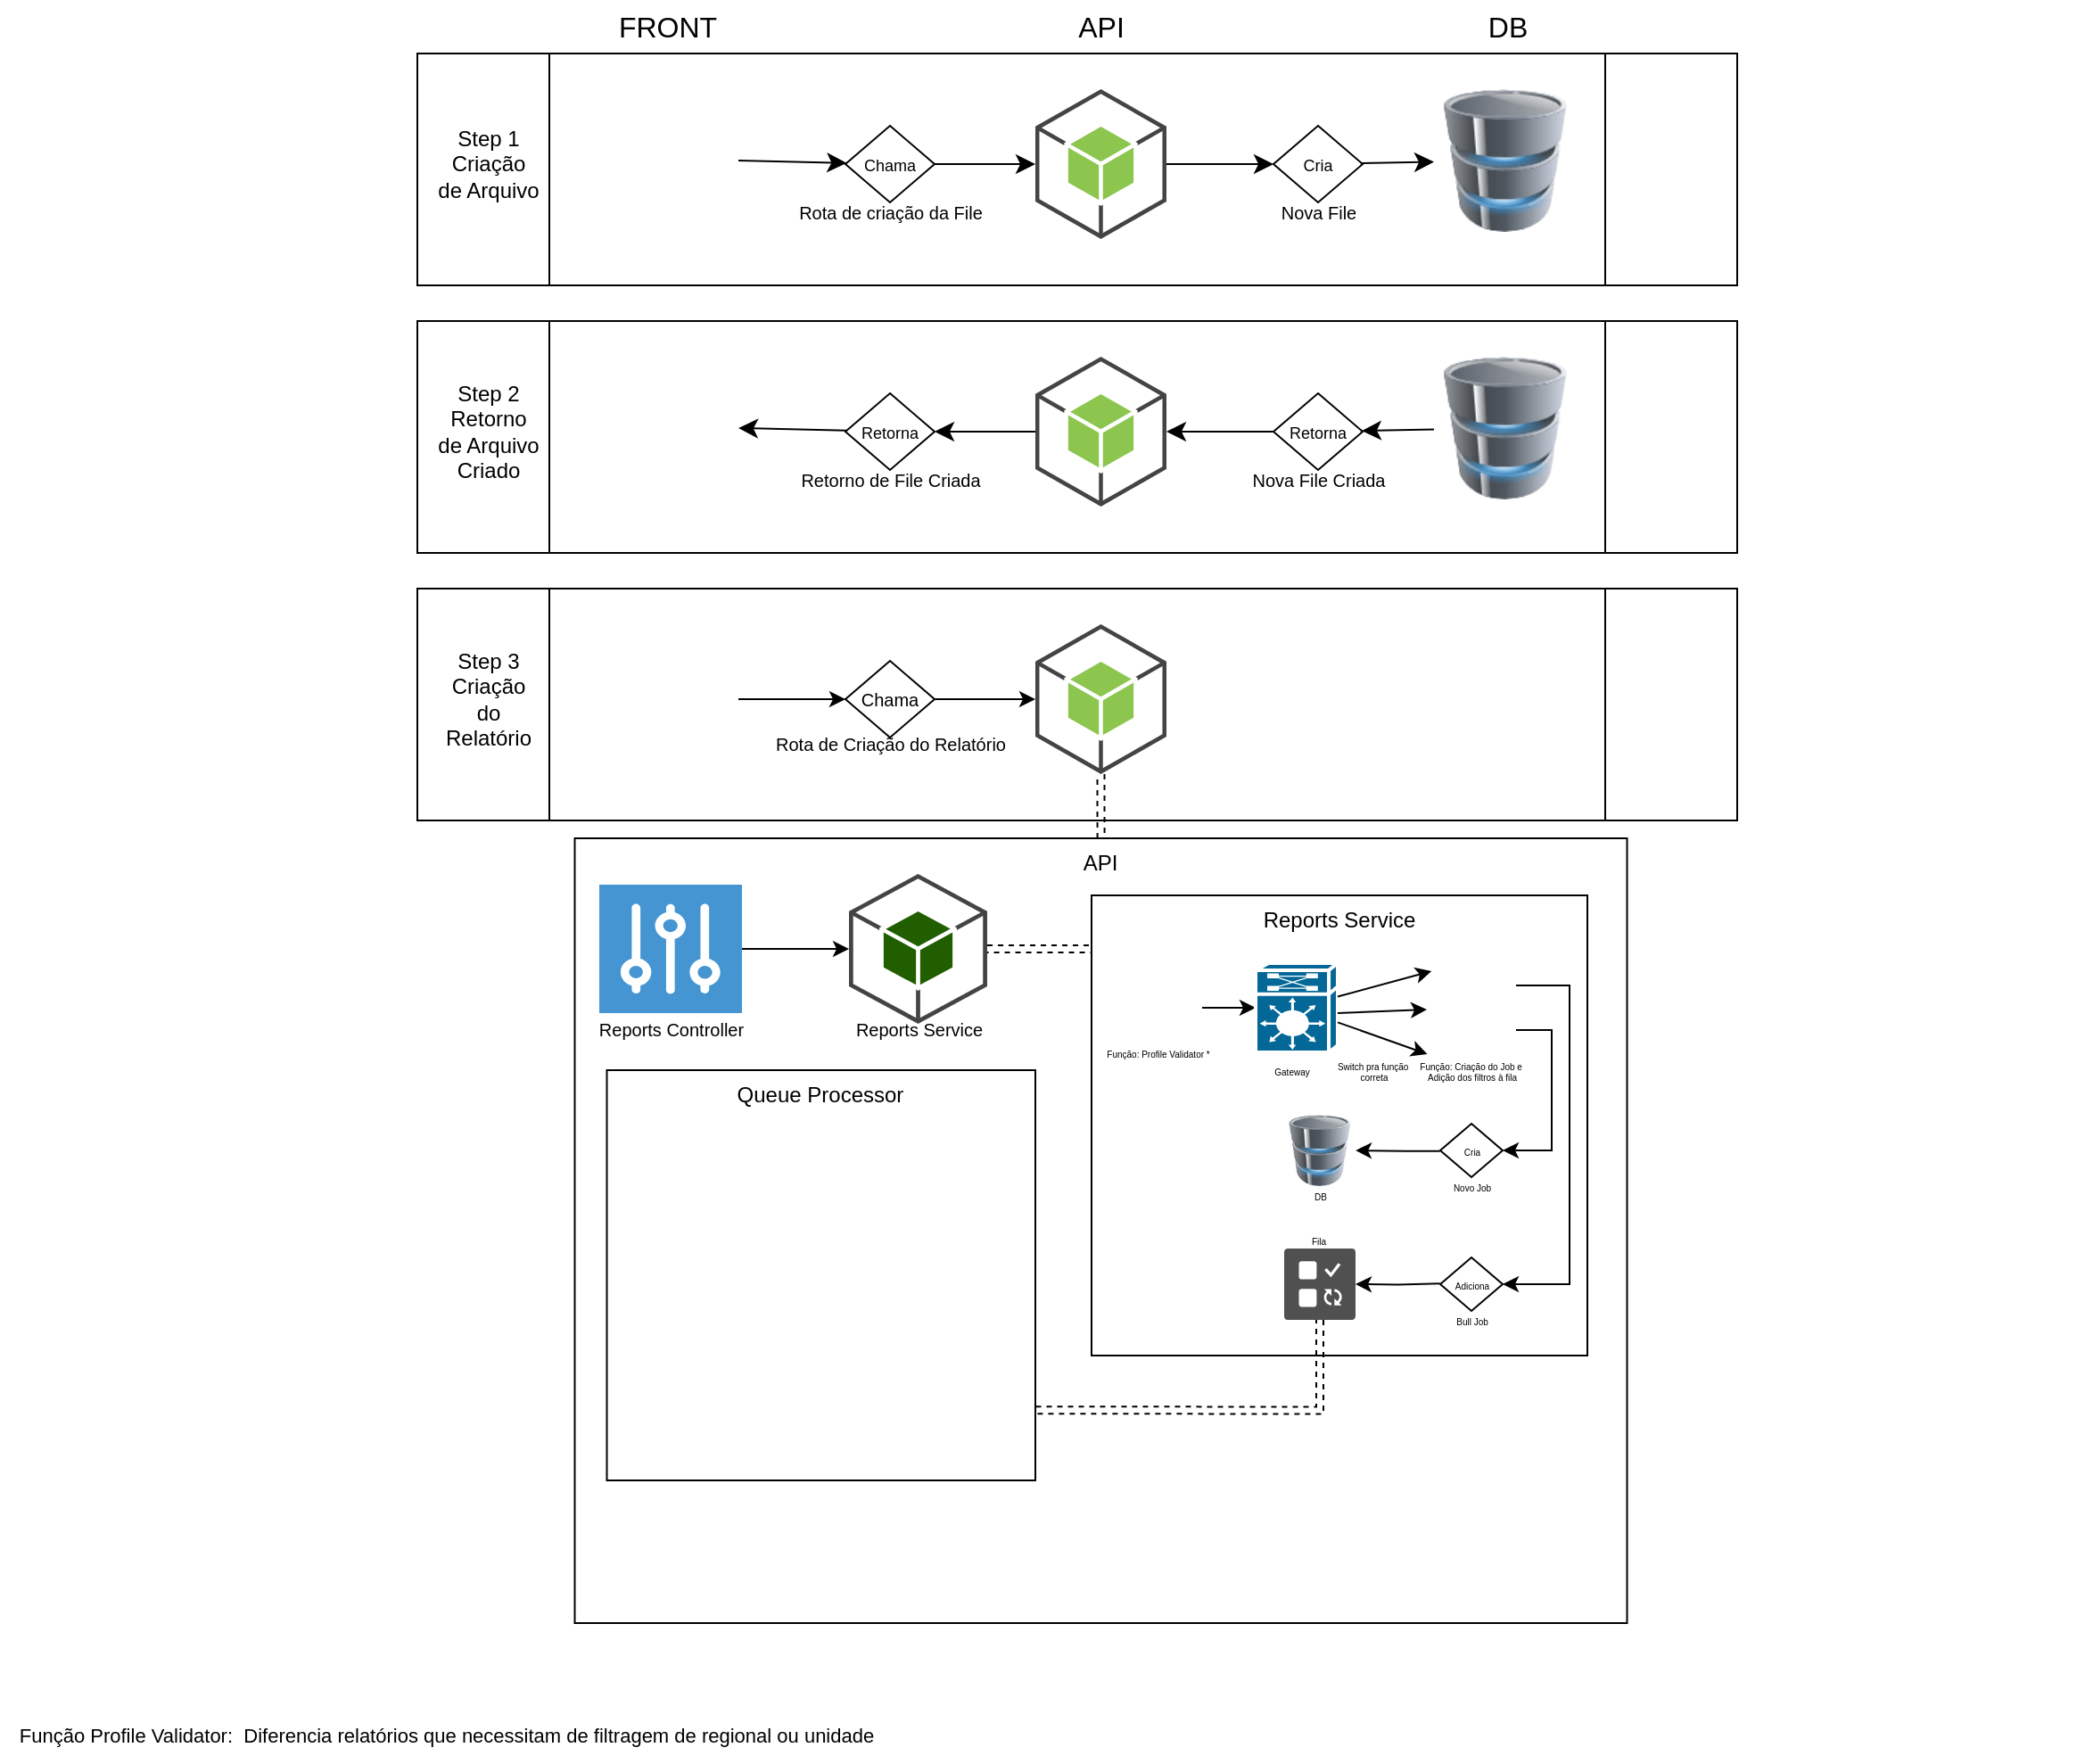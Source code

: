 <mxfile version="26.0.9">
  <diagram name="Página-1" id="n4OFaeBnygVxMkQYUXV0">
    <mxGraphModel dx="2220" dy="832" grid="1" gridSize="10" guides="1" tooltips="1" connect="1" arrows="1" fold="1" page="1" pageScale="1" pageWidth="827" pageHeight="1169" math="0" shadow="0">
      <root>
        <mxCell id="0" />
        <mxCell id="1" parent="0" />
        <mxCell id="Qy-dIYsuxtAFqcVRUnPR-9" value="API" style="whiteSpace=wrap;html=1;verticalAlign=top;dashed=0;" vertex="1" parent="1">
          <mxGeometry x="112.25" y="530" width="590" height="440" as="geometry" />
        </mxCell>
        <mxCell id="D8em1-1iNaTo4UQDTakm-21" value="" style="shape=process;whiteSpace=wrap;html=1;backgroundOutline=1;verticalAlign=top;" parent="1" vertex="1">
          <mxGeometry x="24" y="90" width="740" height="130" as="geometry" />
        </mxCell>
        <mxCell id="Qy-dIYsuxtAFqcVRUnPR-13" value="" style="edgeStyle=orthogonalEdgeStyle;rounded=0;orthogonalLoop=1;jettySize=auto;html=1;" edge="1" parent="1" source="B4rKv_sbWv2PB6B9xnxA-3" target="Qy-dIYsuxtAFqcVRUnPR-12">
          <mxGeometry relative="1" as="geometry" />
        </mxCell>
        <mxCell id="B4rKv_sbWv2PB6B9xnxA-3" value="" style="pointerEvents=1;shadow=0;dashed=0;html=1;strokeColor=none;fillColor=#4495D1;labelPosition=center;verticalLabelPosition=bottom;verticalAlign=top;align=center;outlineConnect=0;shape=mxgraph.veeam.controller;" parent="1" vertex="1">
          <mxGeometry x="126" y="556" width="80" height="72" as="geometry" />
        </mxCell>
        <mxCell id="B4rKv_sbWv2PB6B9xnxA-4" value="" style="image;html=1;image=img/lib/clip_art/computers/Database_128x128.png" parent="1" vertex="1">
          <mxGeometry x="594" y="110" width="80" height="80" as="geometry" />
        </mxCell>
        <mxCell id="B4rKv_sbWv2PB6B9xnxA-5" value="" style="shape=image;html=1;verticalAlign=top;verticalLabelPosition=bottom;labelBackgroundColor=#ffffff;imageAspect=0;aspect=fixed;image=https://cdn2.iconfinder.com/data/icons/boxicons-solid-vol-1/24/bxs-archive-in-128.png" parent="1" vertex="1">
          <mxGeometry x="870" y="681" width="88" height="88" as="geometry" />
        </mxCell>
        <mxCell id="D8em1-1iNaTo4UQDTakm-8" style="edgeStyle=none;curved=1;rounded=0;orthogonalLoop=1;jettySize=auto;html=1;exitX=1;exitY=0.5;exitDx=0;exitDy=0;fontSize=12;startSize=8;endSize=8;" parent="1" source="B4rKv_sbWv2PB6B9xnxA-12" target="D8em1-1iNaTo4UQDTakm-5" edge="1">
          <mxGeometry relative="1" as="geometry" />
        </mxCell>
        <mxCell id="B4rKv_sbWv2PB6B9xnxA-12" value="" style="shape=image;html=1;verticalAlign=top;verticalLabelPosition=bottom;labelBackgroundColor=#ffffff;imageAspect=0;aspect=fixed;image=https://cdn0.iconfinder.com/data/icons/long-shadow-web-icons/512/angular-symbol-128.png" parent="1" vertex="1">
          <mxGeometry x="124" y="110" width="80" height="80" as="geometry" />
        </mxCell>
        <mxCell id="D8em1-1iNaTo4UQDTakm-15" style="edgeStyle=none;curved=1;rounded=0;orthogonalLoop=1;jettySize=auto;html=1;exitX=1;exitY=0.5;exitDx=0;exitDy=0;exitPerimeter=0;entryX=0;entryY=0.5;entryDx=0;entryDy=0;fontSize=12;startSize=8;endSize=8;" parent="1" source="B4rKv_sbWv2PB6B9xnxA-13" target="D8em1-1iNaTo4UQDTakm-12" edge="1">
          <mxGeometry relative="1" as="geometry" />
        </mxCell>
        <mxCell id="B4rKv_sbWv2PB6B9xnxA-13" value="" style="outlineConnect=0;dashed=0;verticalLabelPosition=bottom;verticalAlign=top;align=center;html=1;shape=mxgraph.aws3.android;fillColor=#8CC64F;gradientColor=none;" parent="1" vertex="1">
          <mxGeometry x="370.5" y="110" width="73.5" height="84" as="geometry" />
        </mxCell>
        <mxCell id="D8em1-1iNaTo4UQDTakm-1" value="FRONT" style="text;html=1;align=center;verticalAlign=middle;resizable=0;points=[];autosize=1;strokeColor=none;fillColor=none;fontSize=16;" parent="1" vertex="1">
          <mxGeometry x="124" y="60" width="80" height="30" as="geometry" />
        </mxCell>
        <mxCell id="D8em1-1iNaTo4UQDTakm-5" value="&lt;font style=&quot;font-size: 9px;&quot;&gt;Chama&lt;/font&gt;" style="rhombus;whiteSpace=wrap;html=1;" parent="1" vertex="1">
          <mxGeometry x="264" y="130.5" width="50" height="43" as="geometry" />
        </mxCell>
        <mxCell id="D8em1-1iNaTo4UQDTakm-6" value="Rota de criação da File" style="text;html=1;align=center;verticalAlign=middle;resizable=0;points=[];autosize=1;strokeColor=none;fillColor=none;fontSize=10;" parent="1" vertex="1">
          <mxGeometry x="224" y="164" width="130" height="30" as="geometry" />
        </mxCell>
        <mxCell id="D8em1-1iNaTo4UQDTakm-9" style="edgeStyle=none;curved=1;rounded=0;orthogonalLoop=1;jettySize=auto;html=1;exitX=1;exitY=0.5;exitDx=0;exitDy=0;entryX=0;entryY=0.5;entryDx=0;entryDy=0;entryPerimeter=0;fontSize=12;startSize=8;endSize=8;" parent="1" source="D8em1-1iNaTo4UQDTakm-5" target="B4rKv_sbWv2PB6B9xnxA-13" edge="1">
          <mxGeometry relative="1" as="geometry" />
        </mxCell>
        <mxCell id="D8em1-1iNaTo4UQDTakm-10" value="API" style="text;html=1;align=center;verticalAlign=middle;resizable=0;points=[];autosize=1;strokeColor=none;fillColor=none;fontSize=16;" parent="1" vertex="1">
          <mxGeometry x="382.25" y="60" width="50" height="30" as="geometry" />
        </mxCell>
        <mxCell id="D8em1-1iNaTo4UQDTakm-16" value="" style="edgeStyle=none;curved=1;rounded=0;orthogonalLoop=1;jettySize=auto;html=1;fontSize=12;startSize=8;endSize=8;" parent="1" source="D8em1-1iNaTo4UQDTakm-12" target="B4rKv_sbWv2PB6B9xnxA-4" edge="1">
          <mxGeometry relative="1" as="geometry" />
        </mxCell>
        <mxCell id="D8em1-1iNaTo4UQDTakm-12" value="&lt;font style=&quot;font-size: 9px;&quot;&gt;Cria&lt;/font&gt;" style="rhombus;whiteSpace=wrap;html=1;" parent="1" vertex="1">
          <mxGeometry x="504" y="130.5" width="50" height="43" as="geometry" />
        </mxCell>
        <mxCell id="D8em1-1iNaTo4UQDTakm-14" value="Nova File" style="text;html=1;align=center;verticalAlign=middle;resizable=0;points=[];autosize=1;strokeColor=none;fillColor=none;fontSize=10;" parent="1" vertex="1">
          <mxGeometry x="494" y="164" width="70" height="30" as="geometry" />
        </mxCell>
        <mxCell id="D8em1-1iNaTo4UQDTakm-22" value="Step 1&lt;br&gt;Criação de Arquivo" style="text;html=1;align=center;verticalAlign=middle;whiteSpace=wrap;rounded=0;" parent="1" vertex="1">
          <mxGeometry x="34" y="125.25" width="60" height="53.5" as="geometry" />
        </mxCell>
        <mxCell id="D8em1-1iNaTo4UQDTakm-24" value="" style="shape=process;whiteSpace=wrap;html=1;backgroundOutline=1;verticalAlign=top;" parent="1" vertex="1">
          <mxGeometry x="24" y="240" width="740" height="130" as="geometry" />
        </mxCell>
        <mxCell id="D8em1-1iNaTo4UQDTakm-26" value="" style="image;html=1;image=img/lib/clip_art/computers/Database_128x128.png" parent="1" vertex="1">
          <mxGeometry x="594" y="260" width="80" height="80" as="geometry" />
        </mxCell>
        <mxCell id="D8em1-1iNaTo4UQDTakm-27" style="edgeStyle=none;curved=1;rounded=0;orthogonalLoop=1;jettySize=auto;html=1;fontSize=12;startSize=8;endSize=8;entryX=1;entryY=0.5;entryDx=0;entryDy=0;" parent="1" source="D8em1-1iNaTo4UQDTakm-31" target="D8em1-1iNaTo4UQDTakm-28" edge="1">
          <mxGeometry relative="1" as="geometry" />
        </mxCell>
        <mxCell id="D8em1-1iNaTo4UQDTakm-28" value="" style="shape=image;html=1;verticalAlign=top;verticalLabelPosition=bottom;labelBackgroundColor=#ffffff;imageAspect=0;aspect=fixed;image=https://cdn0.iconfinder.com/data/icons/long-shadow-web-icons/512/angular-symbol-128.png" parent="1" vertex="1">
          <mxGeometry x="124" y="260" width="80" height="80" as="geometry" />
        </mxCell>
        <mxCell id="D8em1-1iNaTo4UQDTakm-29" style="edgeStyle=none;curved=1;rounded=0;orthogonalLoop=1;jettySize=auto;html=1;exitX=0;exitY=0.5;exitDx=0;exitDy=0;entryX=1;entryY=0.5;entryDx=0;entryDy=0;fontSize=12;startSize=8;endSize=8;entryPerimeter=0;" parent="1" source="D8em1-1iNaTo4UQDTakm-35" target="D8em1-1iNaTo4UQDTakm-30" edge="1">
          <mxGeometry relative="1" as="geometry" />
        </mxCell>
        <mxCell id="D8em1-1iNaTo4UQDTakm-30" value="" style="outlineConnect=0;dashed=0;verticalLabelPosition=bottom;verticalAlign=top;align=center;html=1;shape=mxgraph.aws3.android;fillColor=#8CC64F;gradientColor=none;" parent="1" vertex="1">
          <mxGeometry x="370.5" y="260" width="73.5" height="84" as="geometry" />
        </mxCell>
        <mxCell id="D8em1-1iNaTo4UQDTakm-31" value="&lt;font style=&quot;font-size: 9px;&quot;&gt;Retorna&lt;/font&gt;" style="rhombus;whiteSpace=wrap;html=1;" parent="1" vertex="1">
          <mxGeometry x="264" y="280.5" width="50" height="43" as="geometry" />
        </mxCell>
        <mxCell id="D8em1-1iNaTo4UQDTakm-32" value="Retorno de File Criada" style="text;html=1;align=center;verticalAlign=middle;resizable=0;points=[];autosize=1;strokeColor=none;fillColor=none;fontSize=10;" parent="1" vertex="1">
          <mxGeometry x="229" y="314" width="120" height="30" as="geometry" />
        </mxCell>
        <mxCell id="D8em1-1iNaTo4UQDTakm-33" style="edgeStyle=none;curved=1;rounded=0;orthogonalLoop=1;jettySize=auto;html=1;exitX=0;exitY=0.5;exitDx=0;exitDy=0;entryX=1;entryY=0.5;entryDx=0;entryDy=0;fontSize=12;startSize=8;endSize=8;exitPerimeter=0;" parent="1" source="D8em1-1iNaTo4UQDTakm-30" target="D8em1-1iNaTo4UQDTakm-31" edge="1">
          <mxGeometry relative="1" as="geometry" />
        </mxCell>
        <mxCell id="D8em1-1iNaTo4UQDTakm-34" value="" style="edgeStyle=none;curved=1;rounded=0;orthogonalLoop=1;jettySize=auto;html=1;fontSize=12;startSize=8;endSize=8;" parent="1" source="D8em1-1iNaTo4UQDTakm-26" target="D8em1-1iNaTo4UQDTakm-35" edge="1">
          <mxGeometry relative="1" as="geometry" />
        </mxCell>
        <mxCell id="D8em1-1iNaTo4UQDTakm-35" value="&lt;font style=&quot;font-size: 9px;&quot;&gt;Retorna&lt;/font&gt;" style="rhombus;whiteSpace=wrap;html=1;" parent="1" vertex="1">
          <mxGeometry x="504" y="280.5" width="50" height="43" as="geometry" />
        </mxCell>
        <mxCell id="D8em1-1iNaTo4UQDTakm-36" value="Nova File Criada" style="text;html=1;align=center;verticalAlign=middle;resizable=0;points=[];autosize=1;strokeColor=none;fillColor=none;fontSize=10;" parent="1" vertex="1">
          <mxGeometry x="479" y="314" width="100" height="30" as="geometry" />
        </mxCell>
        <mxCell id="D8em1-1iNaTo4UQDTakm-37" value="Step 2&lt;br&gt;Retorno de Arquivo&lt;div&gt;Criado&lt;/div&gt;" style="text;html=1;align=center;verticalAlign=middle;whiteSpace=wrap;rounded=0;" parent="1" vertex="1">
          <mxGeometry x="34" y="275.25" width="60" height="53.5" as="geometry" />
        </mxCell>
        <mxCell id="D8em1-1iNaTo4UQDTakm-38" value="DB" style="text;html=1;align=center;verticalAlign=middle;resizable=0;points=[];autosize=1;strokeColor=none;fillColor=none;fontSize=16;" parent="1" vertex="1">
          <mxGeometry x="610" y="60" width="50" height="30" as="geometry" />
        </mxCell>
        <mxCell id="D8em1-1iNaTo4UQDTakm-52" value="" style="shape=process;whiteSpace=wrap;html=1;backgroundOutline=1;verticalAlign=top;" parent="1" vertex="1">
          <mxGeometry x="24" y="390" width="740" height="130" as="geometry" />
        </mxCell>
        <mxCell id="D8em1-1iNaTo4UQDTakm-64" value="Step 3&lt;br&gt;Criação do Relatório" style="text;html=1;align=center;verticalAlign=middle;whiteSpace=wrap;rounded=0;" parent="1" vertex="1">
          <mxGeometry x="34" y="425.25" width="60" height="53.5" as="geometry" />
        </mxCell>
        <mxCell id="Qy-dIYsuxtAFqcVRUnPR-1" value="" style="shape=image;html=1;verticalAlign=top;verticalLabelPosition=bottom;labelBackgroundColor=#ffffff;imageAspect=0;aspect=fixed;image=https://cdn0.iconfinder.com/data/icons/long-shadow-web-icons/512/angular-symbol-128.png" vertex="1" parent="1">
          <mxGeometry x="124" y="412" width="80" height="80" as="geometry" />
        </mxCell>
        <mxCell id="Qy-dIYsuxtAFqcVRUnPR-8" value="" style="edgeStyle=orthogonalEdgeStyle;rounded=0;orthogonalLoop=1;jettySize=auto;html=1;" edge="1" parent="1" source="Qy-dIYsuxtAFqcVRUnPR-2" target="Qy-dIYsuxtAFqcVRUnPR-7">
          <mxGeometry relative="1" as="geometry" />
        </mxCell>
        <mxCell id="Qy-dIYsuxtAFqcVRUnPR-2" value="&lt;font size=&quot;1&quot;&gt;Chama&lt;/font&gt;" style="rhombus;whiteSpace=wrap;html=1;" vertex="1" parent="1">
          <mxGeometry x="264" y="430.5" width="50" height="43" as="geometry" />
        </mxCell>
        <mxCell id="Qy-dIYsuxtAFqcVRUnPR-4" style="edgeStyle=orthogonalEdgeStyle;rounded=0;orthogonalLoop=1;jettySize=auto;html=1;entryX=0;entryY=0.5;entryDx=0;entryDy=0;" edge="1" parent="1" source="Qy-dIYsuxtAFqcVRUnPR-1" target="Qy-dIYsuxtAFqcVRUnPR-2">
          <mxGeometry relative="1" as="geometry" />
        </mxCell>
        <mxCell id="Qy-dIYsuxtAFqcVRUnPR-6" value="Rota de Criação do Relatório" style="text;html=1;align=center;verticalAlign=middle;resizable=0;points=[];autosize=1;strokeColor=none;fillColor=none;fontSize=10;" vertex="1" parent="1">
          <mxGeometry x="214" y="462" width="150" height="30" as="geometry" />
        </mxCell>
        <mxCell id="Qy-dIYsuxtAFqcVRUnPR-10" value="" style="edgeStyle=orthogonalEdgeStyle;rounded=0;orthogonalLoop=1;jettySize=auto;html=1;dashed=1;shape=link;" edge="1" parent="1" source="Qy-dIYsuxtAFqcVRUnPR-7" target="Qy-dIYsuxtAFqcVRUnPR-9">
          <mxGeometry relative="1" as="geometry" />
        </mxCell>
        <mxCell id="Qy-dIYsuxtAFqcVRUnPR-7" value="" style="outlineConnect=0;dashed=0;verticalLabelPosition=bottom;verticalAlign=top;align=center;html=1;shape=mxgraph.aws3.android;fillColor=#8CC64F;gradientColor=none;" vertex="1" parent="1">
          <mxGeometry x="370.5" y="410" width="73.5" height="84" as="geometry" />
        </mxCell>
        <mxCell id="Qy-dIYsuxtAFqcVRUnPR-11" value="Reports Controller" style="text;html=1;align=center;verticalAlign=middle;resizable=0;points=[];autosize=1;strokeColor=none;fillColor=none;fontSize=10;" vertex="1" parent="1">
          <mxGeometry x="116" y="622" width="100" height="30" as="geometry" />
        </mxCell>
        <mxCell id="Qy-dIYsuxtAFqcVRUnPR-18" value="" style="edgeStyle=orthogonalEdgeStyle;rounded=0;orthogonalLoop=1;jettySize=auto;html=1;shape=link;dashed=1;entryX=0.04;entryY=0.144;entryDx=0;entryDy=0;entryPerimeter=0;" edge="1" parent="1" source="Qy-dIYsuxtAFqcVRUnPR-12" target="Qy-dIYsuxtAFqcVRUnPR-17">
          <mxGeometry relative="1" as="geometry">
            <Array as="points">
              <mxPoint x="413" y="592" />
            </Array>
          </mxGeometry>
        </mxCell>
        <mxCell id="Qy-dIYsuxtAFqcVRUnPR-12" value="" style="outlineConnect=0;dashed=0;verticalLabelPosition=bottom;verticalAlign=top;align=center;html=1;shape=mxgraph.aws3.android;fillColor=#205E00;gradientColor=none;" vertex="1" parent="1">
          <mxGeometry x="266" y="550" width="77.5" height="84" as="geometry" />
        </mxCell>
        <mxCell id="Qy-dIYsuxtAFqcVRUnPR-14" value="Reports Service" style="text;html=1;align=center;verticalAlign=middle;resizable=0;points=[];autosize=1;strokeColor=none;fillColor=none;fontSize=10;" vertex="1" parent="1">
          <mxGeometry x="259.75" y="622" width="90" height="30" as="geometry" />
        </mxCell>
        <mxCell id="Qy-dIYsuxtAFqcVRUnPR-17" value="Reports Service" style="whiteSpace=wrap;html=1;verticalAlign=top;dashed=0;" vertex="1" parent="1">
          <mxGeometry x="402" y="562" width="278" height="258" as="geometry" />
        </mxCell>
        <mxCell id="Qy-dIYsuxtAFqcVRUnPR-22" value="" style="edgeStyle=orthogonalEdgeStyle;rounded=0;orthogonalLoop=1;jettySize=auto;html=1;" edge="1" parent="1" source="Qy-dIYsuxtAFqcVRUnPR-16" target="B4rKv_sbWv2PB6B9xnxA-11">
          <mxGeometry relative="1" as="geometry" />
        </mxCell>
        <mxCell id="Qy-dIYsuxtAFqcVRUnPR-16" value="" style="shape=image;html=1;verticalAlign=top;verticalLabelPosition=bottom;labelBackgroundColor=#ffffff;imageAspect=0;aspect=fixed;image=https://cdn4.iconfinder.com/data/icons/scripting-and-programming-languages/512/js-128.png" vertex="1" parent="1">
          <mxGeometry x="414" y="600" width="50" height="50" as="geometry" />
        </mxCell>
        <mxCell id="Qy-dIYsuxtAFqcVRUnPR-20" value="Função: Profile Validator *" style="text;html=1;align=center;verticalAlign=middle;resizable=0;points=[];autosize=1;strokeColor=none;fillColor=none;fontSize=5;" vertex="1" parent="1">
          <mxGeometry x="399" y="640" width="80" height="20" as="geometry" />
        </mxCell>
        <mxCell id="Qy-dIYsuxtAFqcVRUnPR-21" value="&lt;div style=&quot;&quot;&gt;&lt;font style=&quot;font-size: 11px;&quot;&gt;Função Profile Validator:&amp;nbsp; Diferencia relatórios que&amp;nbsp;&lt;/font&gt;&lt;span style=&quot;font-size: 11px; background-color: transparent; color: light-dark(rgb(0, 0, 0), rgb(255, 255, 255));&quot;&gt;necessitam de filtragem de regional&amp;nbsp;&lt;/span&gt;&lt;span style=&quot;font-size: 11px; background-color: transparent; color: light-dark(rgb(0, 0, 0), rgb(255, 255, 255));&quot;&gt;ou unidade&lt;/span&gt;&lt;/div&gt;" style="text;html=1;align=center;verticalAlign=middle;resizable=0;points=[];autosize=1;strokeColor=none;fillColor=none;" vertex="1" parent="1">
          <mxGeometry x="-210" y="1018" width="500" height="30" as="geometry" />
        </mxCell>
        <mxCell id="B4rKv_sbWv2PB6B9xnxA-11" value="" style="shape=mxgraph.cisco.misc.route_switch_processor;html=1;pointerEvents=1;dashed=0;fillColor=#036897;strokeColor=#ffffff;strokeWidth=2;verticalLabelPosition=bottom;verticalAlign=top;align=center;outlineConnect=0;" parent="1" vertex="1">
          <mxGeometry x="494" y="600" width="46" height="50" as="geometry" />
        </mxCell>
        <mxCell id="Qy-dIYsuxtAFqcVRUnPR-23" value="Gateway" style="text;html=1;align=center;verticalAlign=middle;resizable=0;points=[];autosize=1;strokeColor=none;fillColor=none;fontSize=5;" vertex="1" parent="1">
          <mxGeometry x="494" y="650" width="40" height="20" as="geometry" />
        </mxCell>
        <mxCell id="Qy-dIYsuxtAFqcVRUnPR-41" style="edgeStyle=orthogonalEdgeStyle;rounded=0;orthogonalLoop=1;jettySize=auto;html=1;exitX=1;exitY=0.75;exitDx=0;exitDy=0;entryX=1;entryY=0.5;entryDx=0;entryDy=0;" edge="1" parent="1" source="Qy-dIYsuxtAFqcVRUnPR-24" target="Qy-dIYsuxtAFqcVRUnPR-34">
          <mxGeometry relative="1" as="geometry" />
        </mxCell>
        <mxCell id="Qy-dIYsuxtAFqcVRUnPR-24" value="" style="shape=image;html=1;verticalAlign=top;verticalLabelPosition=bottom;labelBackgroundColor=#ffffff;imageAspect=0;aspect=fixed;image=https://cdn4.iconfinder.com/data/icons/scripting-and-programming-languages/512/js-128.png" vertex="1" parent="1">
          <mxGeometry x="590" y="600" width="50" height="50" as="geometry" />
        </mxCell>
        <mxCell id="Qy-dIYsuxtAFqcVRUnPR-28" value="" style="endArrow=classic;html=1;rounded=0;entryX=0.005;entryY=1.02;entryDx=0;entryDy=0;entryPerimeter=0;" edge="1" parent="1" source="B4rKv_sbWv2PB6B9xnxA-11" target="Qy-dIYsuxtAFqcVRUnPR-24">
          <mxGeometry width="50" height="50" relative="1" as="geometry">
            <mxPoint x="520" y="626.88" as="sourcePoint" />
            <mxPoint x="589" y="647.13" as="targetPoint" />
          </mxGeometry>
        </mxCell>
        <mxCell id="Qy-dIYsuxtAFqcVRUnPR-29" value="" style="endArrow=classic;html=1;rounded=0;entryX=0.053;entryY=0.089;entryDx=0;entryDy=0;entryPerimeter=0;" edge="1" parent="1" source="B4rKv_sbWv2PB6B9xnxA-11" target="Qy-dIYsuxtAFqcVRUnPR-24">
          <mxGeometry width="50" height="50" relative="1" as="geometry">
            <mxPoint x="541" y="615.13" as="sourcePoint" />
            <mxPoint x="590" y="600.0" as="targetPoint" />
          </mxGeometry>
        </mxCell>
        <mxCell id="Qy-dIYsuxtAFqcVRUnPR-30" value="" style="endArrow=classic;html=1;rounded=0;" edge="1" parent="1" target="Qy-dIYsuxtAFqcVRUnPR-24">
          <mxGeometry width="50" height="50" relative="1" as="geometry">
            <mxPoint x="540" y="628.0" as="sourcePoint" />
            <mxPoint x="589" y="612.87" as="targetPoint" />
          </mxGeometry>
        </mxCell>
        <mxCell id="Qy-dIYsuxtAFqcVRUnPR-32" value="Função: Criação do Job e&amp;nbsp;&lt;br&gt;Adição dos filtros à fila" style="text;html=1;align=center;verticalAlign=middle;resizable=0;points=[];autosize=1;strokeColor=none;fillColor=none;fontSize=5;" vertex="1" parent="1">
          <mxGeometry x="575" y="645" width="80" height="30" as="geometry" />
        </mxCell>
        <mxCell id="Qy-dIYsuxtAFqcVRUnPR-33" value="Switch pra função&amp;nbsp;&lt;div&gt;correta&lt;/div&gt;" style="text;html=1;align=center;verticalAlign=middle;resizable=0;points=[];autosize=1;strokeColor=none;fillColor=none;fontSize=5;" vertex="1" parent="1">
          <mxGeometry x="530" y="645" width="60" height="30" as="geometry" />
        </mxCell>
        <mxCell id="Qy-dIYsuxtAFqcVRUnPR-34" value="" style="rhombus;whiteSpace=wrap;html=1;verticalAlign=top;labelBackgroundColor=#ffffff;fontSize=7;align=center;" vertex="1" parent="1">
          <mxGeometry x="597.5" y="690" width="35" height="30" as="geometry" />
        </mxCell>
        <mxCell id="Qy-dIYsuxtAFqcVRUnPR-46" value="" style="edgeStyle=orthogonalEdgeStyle;rounded=0;orthogonalLoop=1;jettySize=auto;html=1;exitX=-0.088;exitY=0.52;exitDx=0;exitDy=0;exitPerimeter=0;entryX=0.885;entryY=0.5;entryDx=0;entryDy=0;entryPerimeter=0;" edge="1" parent="1" source="Qy-dIYsuxtAFqcVRUnPR-42" target="Qy-dIYsuxtAFqcVRUnPR-45">
          <mxGeometry relative="1" as="geometry" />
        </mxCell>
        <mxCell id="Qy-dIYsuxtAFqcVRUnPR-42" value="Cria" style="text;html=1;align=center;verticalAlign=middle;resizable=0;points=[];autosize=1;strokeColor=none;fillColor=none;fontSize=5;" vertex="1" parent="1">
          <mxGeometry x="600" y="695" width="30" height="20" as="geometry" />
        </mxCell>
        <mxCell id="Qy-dIYsuxtAFqcVRUnPR-43" value="Novo Job" style="text;html=1;align=center;verticalAlign=middle;resizable=0;points=[];autosize=1;strokeColor=none;fillColor=none;fontSize=5;" vertex="1" parent="1">
          <mxGeometry x="595" y="715" width="40" height="20" as="geometry" />
        </mxCell>
        <mxCell id="Qy-dIYsuxtAFqcVRUnPR-45" value="" style="image;html=1;image=img/lib/clip_art/computers/Database_128x128.png" vertex="1" parent="1">
          <mxGeometry x="504" y="685" width="52" height="40" as="geometry" />
        </mxCell>
        <mxCell id="Qy-dIYsuxtAFqcVRUnPR-47" value="" style="rhombus;whiteSpace=wrap;html=1;verticalAlign=top;labelBackgroundColor=#ffffff;fontSize=7;align=center;" vertex="1" parent="1">
          <mxGeometry x="597.5" y="765" width="35" height="30" as="geometry" />
        </mxCell>
        <mxCell id="Qy-dIYsuxtAFqcVRUnPR-51" value="" style="edgeStyle=orthogonalEdgeStyle;rounded=0;orthogonalLoop=1;jettySize=auto;html=1;exitX=0.058;exitY=0.484;exitDx=0;exitDy=0;exitPerimeter=0;" edge="1" parent="1" target="B4rKv_sbWv2PB6B9xnxA-8">
          <mxGeometry relative="1" as="geometry">
            <mxPoint x="597.32" y="779.68" as="sourcePoint" />
          </mxGeometry>
        </mxCell>
        <mxCell id="Qy-dIYsuxtAFqcVRUnPR-50" value="Bull Job" style="text;html=1;align=center;verticalAlign=middle;resizable=0;points=[];autosize=1;strokeColor=none;fillColor=none;fontSize=5;" vertex="1" parent="1">
          <mxGeometry x="595" y="790" width="40" height="20" as="geometry" />
        </mxCell>
        <mxCell id="B4rKv_sbWv2PB6B9xnxA-8" value="" style="sketch=0;pointerEvents=1;shadow=0;dashed=0;html=1;strokeColor=none;labelPosition=center;verticalLabelPosition=bottom;verticalAlign=top;align=center;fillColor=#505050;shape=mxgraph.mscae.oms.jobs" parent="1" vertex="1">
          <mxGeometry x="510" y="760" width="40" height="40" as="geometry" />
        </mxCell>
        <mxCell id="Qy-dIYsuxtAFqcVRUnPR-52" style="edgeStyle=orthogonalEdgeStyle;rounded=0;orthogonalLoop=1;jettySize=auto;html=1;exitX=1;exitY=0.25;exitDx=0;exitDy=0;entryX=1;entryY=0.5;entryDx=0;entryDy=0;" edge="1" parent="1" source="Qy-dIYsuxtAFqcVRUnPR-24" target="Qy-dIYsuxtAFqcVRUnPR-47">
          <mxGeometry relative="1" as="geometry">
            <mxPoint x="634.36" y="751.88" as="targetPoint" />
            <Array as="points">
              <mxPoint x="670" y="613" />
              <mxPoint x="670" y="780" />
            </Array>
          </mxGeometry>
        </mxCell>
        <mxCell id="Qy-dIYsuxtAFqcVRUnPR-53" value="Adiciona" style="text;html=1;align=center;verticalAlign=middle;resizable=0;points=[];autosize=1;strokeColor=none;fillColor=none;fontSize=5;" vertex="1" parent="1">
          <mxGeometry x="595" y="770" width="40" height="20" as="geometry" />
        </mxCell>
        <mxCell id="Qy-dIYsuxtAFqcVRUnPR-54" value="DB" style="text;html=1;align=center;verticalAlign=middle;resizable=0;points=[];autosize=1;strokeColor=none;fillColor=none;fontSize=5;" vertex="1" parent="1">
          <mxGeometry x="515" y="720" width="30" height="20" as="geometry" />
        </mxCell>
        <mxCell id="Qy-dIYsuxtAFqcVRUnPR-55" value="Fila" style="text;html=1;align=center;verticalAlign=middle;resizable=0;points=[];autosize=1;strokeColor=none;fillColor=none;fontSize=5;" vertex="1" parent="1">
          <mxGeometry x="514" y="745" width="30" height="20" as="geometry" />
        </mxCell>
        <mxCell id="Qy-dIYsuxtAFqcVRUnPR-58" value="Queue Processor" style="whiteSpace=wrap;html=1;verticalAlign=top;dashed=0;" vertex="1" parent="1">
          <mxGeometry x="130.25" y="660" width="240.25" height="230" as="geometry" />
        </mxCell>
        <mxCell id="Qy-dIYsuxtAFqcVRUnPR-59" style="edgeStyle=orthogonalEdgeStyle;rounded=0;orthogonalLoop=1;jettySize=auto;html=1;exitX=0.5;exitY=1;exitDx=0;exitDy=0;exitPerimeter=0;entryX=1.001;entryY=0.829;entryDx=0;entryDy=0;entryPerimeter=0;shape=link;dashed=1;" edge="1" parent="1" source="B4rKv_sbWv2PB6B9xnxA-8" target="Qy-dIYsuxtAFqcVRUnPR-58">
          <mxGeometry relative="1" as="geometry">
            <Array as="points">
              <mxPoint x="530" y="851" />
            </Array>
          </mxGeometry>
        </mxCell>
      </root>
    </mxGraphModel>
  </diagram>
</mxfile>
